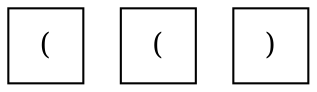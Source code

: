 digraph {
	node [shape=square]
	0 [label="("]
	1 [label="("]
	2 [label=")"]
	{
		graph [rank=same]
		0
		1
		2
	}
}